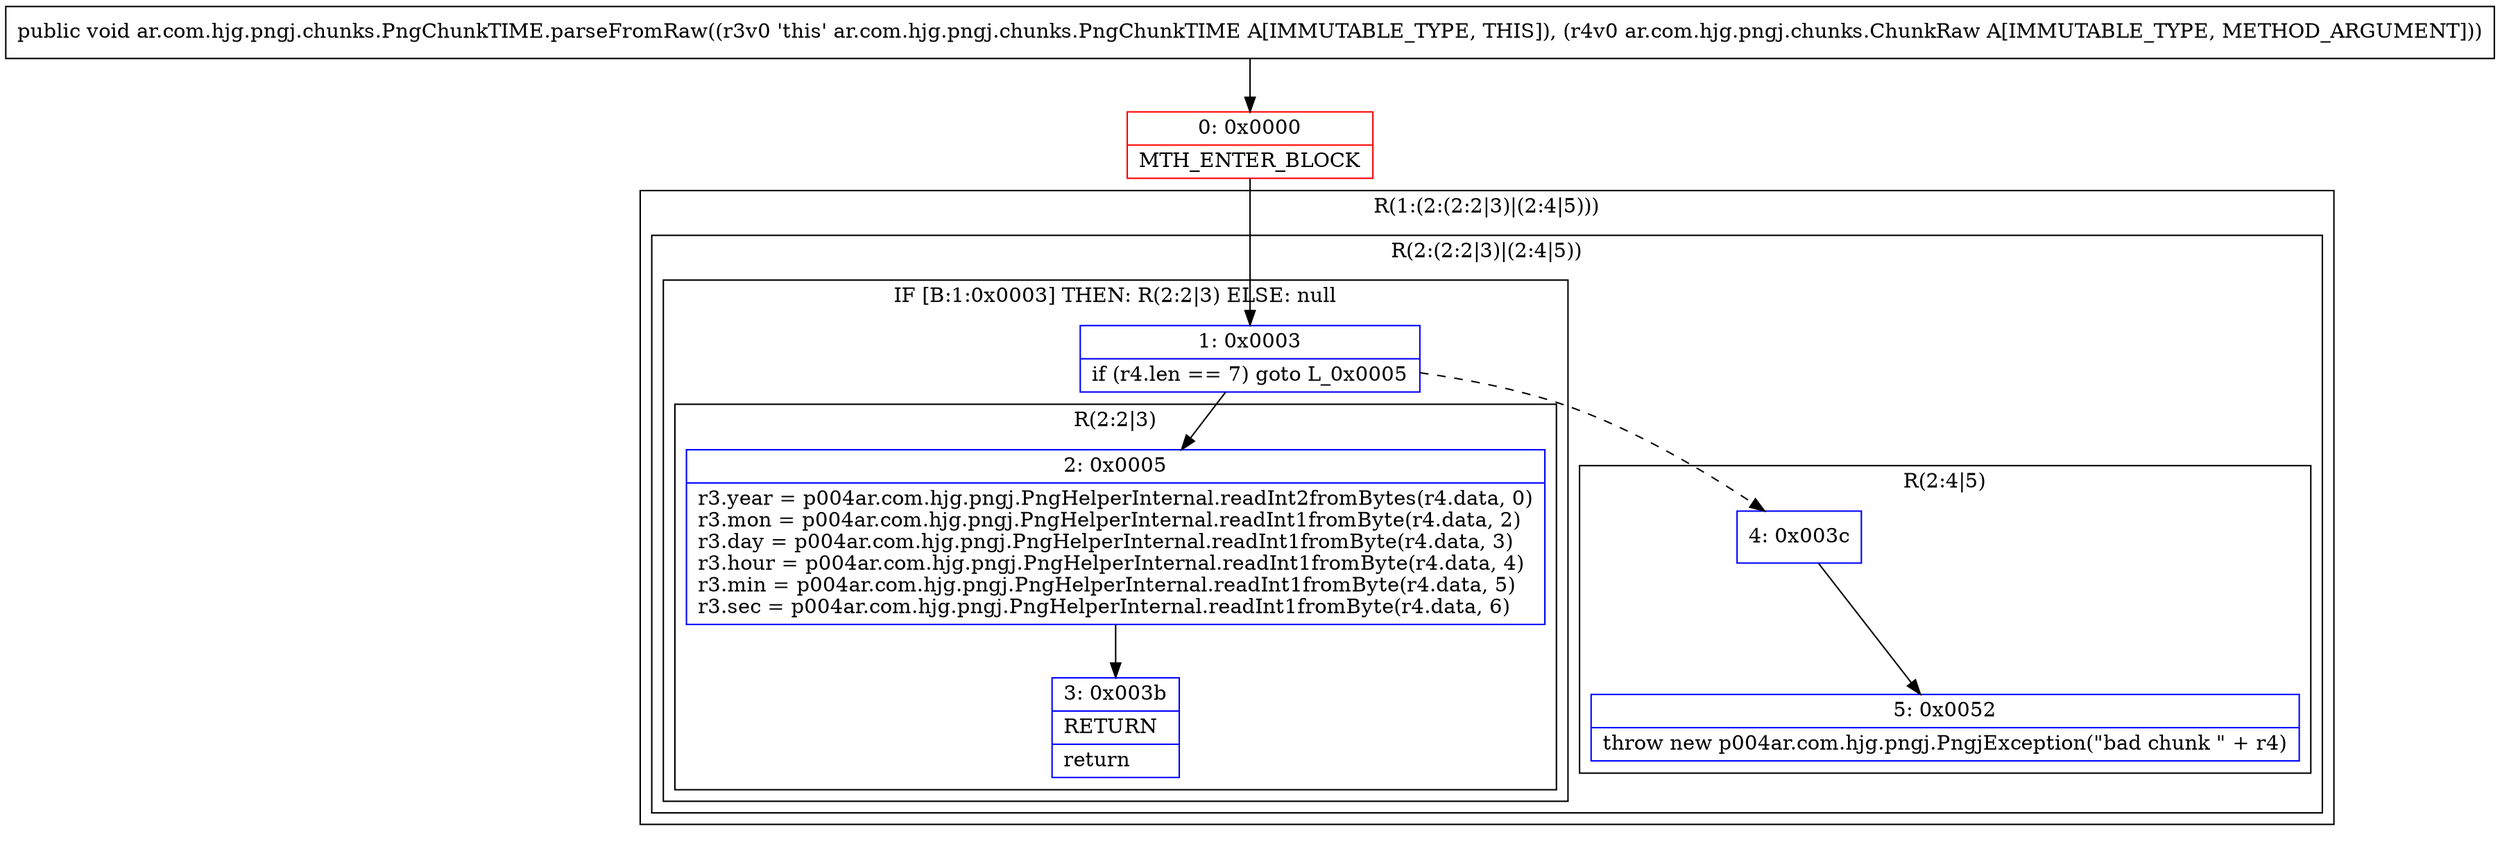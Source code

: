 digraph "CFG forar.com.hjg.pngj.chunks.PngChunkTIME.parseFromRaw(Lar\/com\/hjg\/pngj\/chunks\/ChunkRaw;)V" {
subgraph cluster_Region_1018992957 {
label = "R(1:(2:(2:2|3)|(2:4|5)))";
node [shape=record,color=blue];
subgraph cluster_Region_21672284 {
label = "R(2:(2:2|3)|(2:4|5))";
node [shape=record,color=blue];
subgraph cluster_IfRegion_35530990 {
label = "IF [B:1:0x0003] THEN: R(2:2|3) ELSE: null";
node [shape=record,color=blue];
Node_1 [shape=record,label="{1\:\ 0x0003|if (r4.len == 7) goto L_0x0005\l}"];
subgraph cluster_Region_1488879351 {
label = "R(2:2|3)";
node [shape=record,color=blue];
Node_2 [shape=record,label="{2\:\ 0x0005|r3.year = p004ar.com.hjg.pngj.PngHelperInternal.readInt2fromBytes(r4.data, 0)\lr3.mon = p004ar.com.hjg.pngj.PngHelperInternal.readInt1fromByte(r4.data, 2)\lr3.day = p004ar.com.hjg.pngj.PngHelperInternal.readInt1fromByte(r4.data, 3)\lr3.hour = p004ar.com.hjg.pngj.PngHelperInternal.readInt1fromByte(r4.data, 4)\lr3.min = p004ar.com.hjg.pngj.PngHelperInternal.readInt1fromByte(r4.data, 5)\lr3.sec = p004ar.com.hjg.pngj.PngHelperInternal.readInt1fromByte(r4.data, 6)\l}"];
Node_3 [shape=record,label="{3\:\ 0x003b|RETURN\l|return\l}"];
}
}
subgraph cluster_Region_1270188 {
label = "R(2:4|5)";
node [shape=record,color=blue];
Node_4 [shape=record,label="{4\:\ 0x003c}"];
Node_5 [shape=record,label="{5\:\ 0x0052|throw new p004ar.com.hjg.pngj.PngjException(\"bad chunk \" + r4)\l}"];
}
}
}
Node_0 [shape=record,color=red,label="{0\:\ 0x0000|MTH_ENTER_BLOCK\l}"];
MethodNode[shape=record,label="{public void ar.com.hjg.pngj.chunks.PngChunkTIME.parseFromRaw((r3v0 'this' ar.com.hjg.pngj.chunks.PngChunkTIME A[IMMUTABLE_TYPE, THIS]), (r4v0 ar.com.hjg.pngj.chunks.ChunkRaw A[IMMUTABLE_TYPE, METHOD_ARGUMENT])) }"];
MethodNode -> Node_0;
Node_1 -> Node_2;
Node_1 -> Node_4[style=dashed];
Node_2 -> Node_3;
Node_4 -> Node_5;
Node_0 -> Node_1;
}


